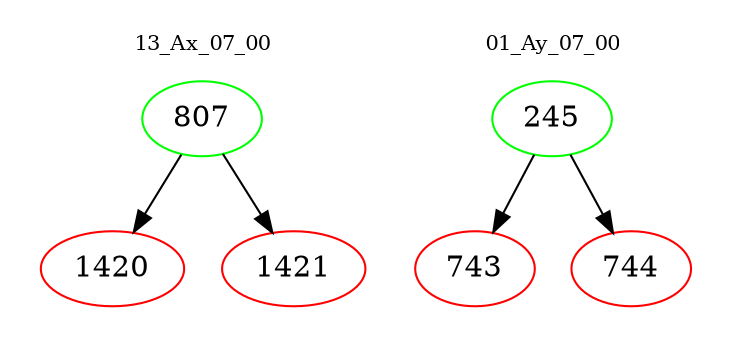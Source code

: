 digraph{
subgraph cluster_0 {
color = white
label = "13_Ax_07_00";
fontsize=10;
T0_807 [label="807", color="green"]
T0_807 -> T0_1420 [color="black"]
T0_1420 [label="1420", color="red"]
T0_807 -> T0_1421 [color="black"]
T0_1421 [label="1421", color="red"]
}
subgraph cluster_1 {
color = white
label = "01_Ay_07_00";
fontsize=10;
T1_245 [label="245", color="green"]
T1_245 -> T1_743 [color="black"]
T1_743 [label="743", color="red"]
T1_245 -> T1_744 [color="black"]
T1_744 [label="744", color="red"]
}
}
